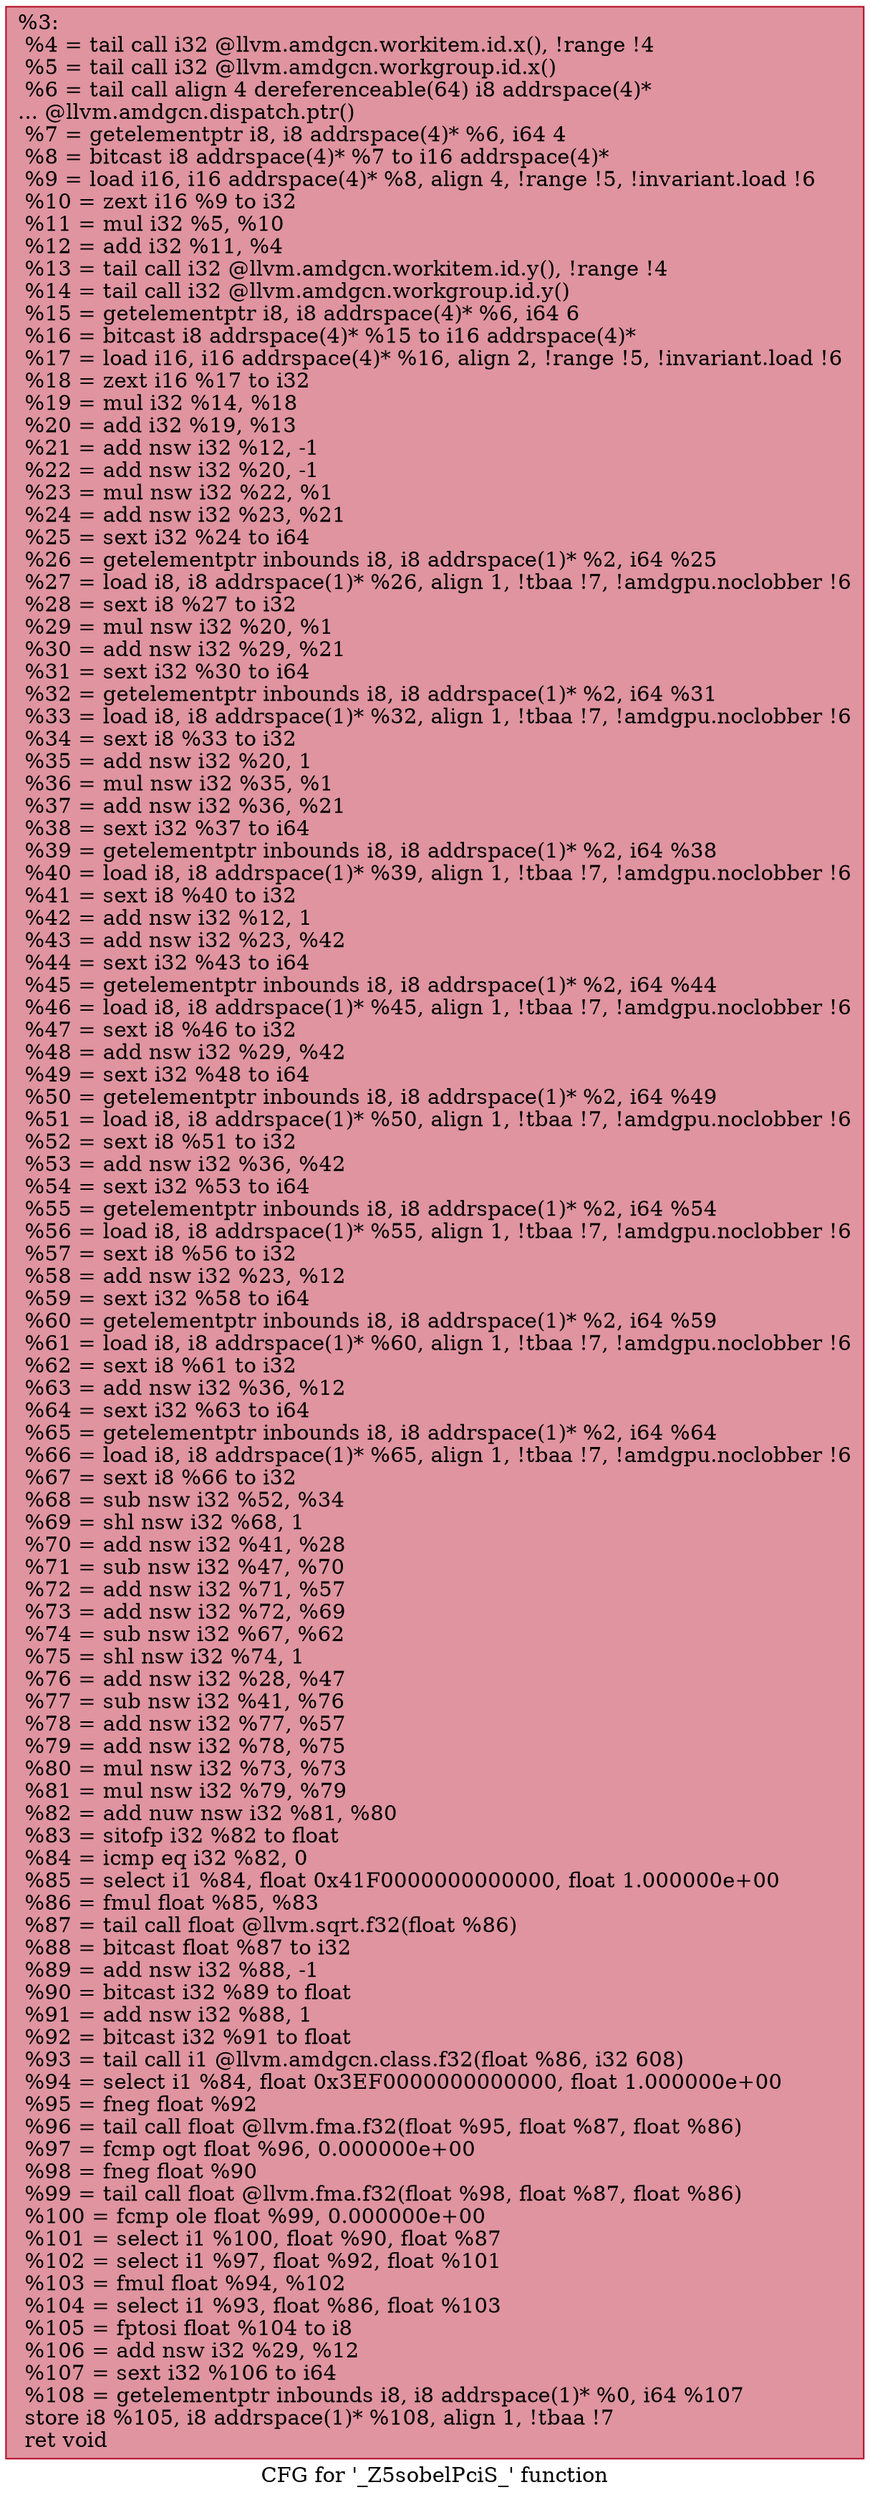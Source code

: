 digraph "CFG for '_Z5sobelPciS_' function" {
	label="CFG for '_Z5sobelPciS_' function";

	Node0x606bff0 [shape=record,color="#b70d28ff", style=filled, fillcolor="#b70d2870",label="{%3:\l  %4 = tail call i32 @llvm.amdgcn.workitem.id.x(), !range !4\l  %5 = tail call i32 @llvm.amdgcn.workgroup.id.x()\l  %6 = tail call align 4 dereferenceable(64) i8 addrspace(4)*\l... @llvm.amdgcn.dispatch.ptr()\l  %7 = getelementptr i8, i8 addrspace(4)* %6, i64 4\l  %8 = bitcast i8 addrspace(4)* %7 to i16 addrspace(4)*\l  %9 = load i16, i16 addrspace(4)* %8, align 4, !range !5, !invariant.load !6\l  %10 = zext i16 %9 to i32\l  %11 = mul i32 %5, %10\l  %12 = add i32 %11, %4\l  %13 = tail call i32 @llvm.amdgcn.workitem.id.y(), !range !4\l  %14 = tail call i32 @llvm.amdgcn.workgroup.id.y()\l  %15 = getelementptr i8, i8 addrspace(4)* %6, i64 6\l  %16 = bitcast i8 addrspace(4)* %15 to i16 addrspace(4)*\l  %17 = load i16, i16 addrspace(4)* %16, align 2, !range !5, !invariant.load !6\l  %18 = zext i16 %17 to i32\l  %19 = mul i32 %14, %18\l  %20 = add i32 %19, %13\l  %21 = add nsw i32 %12, -1\l  %22 = add nsw i32 %20, -1\l  %23 = mul nsw i32 %22, %1\l  %24 = add nsw i32 %23, %21\l  %25 = sext i32 %24 to i64\l  %26 = getelementptr inbounds i8, i8 addrspace(1)* %2, i64 %25\l  %27 = load i8, i8 addrspace(1)* %26, align 1, !tbaa !7, !amdgpu.noclobber !6\l  %28 = sext i8 %27 to i32\l  %29 = mul nsw i32 %20, %1\l  %30 = add nsw i32 %29, %21\l  %31 = sext i32 %30 to i64\l  %32 = getelementptr inbounds i8, i8 addrspace(1)* %2, i64 %31\l  %33 = load i8, i8 addrspace(1)* %32, align 1, !tbaa !7, !amdgpu.noclobber !6\l  %34 = sext i8 %33 to i32\l  %35 = add nsw i32 %20, 1\l  %36 = mul nsw i32 %35, %1\l  %37 = add nsw i32 %36, %21\l  %38 = sext i32 %37 to i64\l  %39 = getelementptr inbounds i8, i8 addrspace(1)* %2, i64 %38\l  %40 = load i8, i8 addrspace(1)* %39, align 1, !tbaa !7, !amdgpu.noclobber !6\l  %41 = sext i8 %40 to i32\l  %42 = add nsw i32 %12, 1\l  %43 = add nsw i32 %23, %42\l  %44 = sext i32 %43 to i64\l  %45 = getelementptr inbounds i8, i8 addrspace(1)* %2, i64 %44\l  %46 = load i8, i8 addrspace(1)* %45, align 1, !tbaa !7, !amdgpu.noclobber !6\l  %47 = sext i8 %46 to i32\l  %48 = add nsw i32 %29, %42\l  %49 = sext i32 %48 to i64\l  %50 = getelementptr inbounds i8, i8 addrspace(1)* %2, i64 %49\l  %51 = load i8, i8 addrspace(1)* %50, align 1, !tbaa !7, !amdgpu.noclobber !6\l  %52 = sext i8 %51 to i32\l  %53 = add nsw i32 %36, %42\l  %54 = sext i32 %53 to i64\l  %55 = getelementptr inbounds i8, i8 addrspace(1)* %2, i64 %54\l  %56 = load i8, i8 addrspace(1)* %55, align 1, !tbaa !7, !amdgpu.noclobber !6\l  %57 = sext i8 %56 to i32\l  %58 = add nsw i32 %23, %12\l  %59 = sext i32 %58 to i64\l  %60 = getelementptr inbounds i8, i8 addrspace(1)* %2, i64 %59\l  %61 = load i8, i8 addrspace(1)* %60, align 1, !tbaa !7, !amdgpu.noclobber !6\l  %62 = sext i8 %61 to i32\l  %63 = add nsw i32 %36, %12\l  %64 = sext i32 %63 to i64\l  %65 = getelementptr inbounds i8, i8 addrspace(1)* %2, i64 %64\l  %66 = load i8, i8 addrspace(1)* %65, align 1, !tbaa !7, !amdgpu.noclobber !6\l  %67 = sext i8 %66 to i32\l  %68 = sub nsw i32 %52, %34\l  %69 = shl nsw i32 %68, 1\l  %70 = add nsw i32 %41, %28\l  %71 = sub nsw i32 %47, %70\l  %72 = add nsw i32 %71, %57\l  %73 = add nsw i32 %72, %69\l  %74 = sub nsw i32 %67, %62\l  %75 = shl nsw i32 %74, 1\l  %76 = add nsw i32 %28, %47\l  %77 = sub nsw i32 %41, %76\l  %78 = add nsw i32 %77, %57\l  %79 = add nsw i32 %78, %75\l  %80 = mul nsw i32 %73, %73\l  %81 = mul nsw i32 %79, %79\l  %82 = add nuw nsw i32 %81, %80\l  %83 = sitofp i32 %82 to float\l  %84 = icmp eq i32 %82, 0\l  %85 = select i1 %84, float 0x41F0000000000000, float 1.000000e+00\l  %86 = fmul float %85, %83\l  %87 = tail call float @llvm.sqrt.f32(float %86)\l  %88 = bitcast float %87 to i32\l  %89 = add nsw i32 %88, -1\l  %90 = bitcast i32 %89 to float\l  %91 = add nsw i32 %88, 1\l  %92 = bitcast i32 %91 to float\l  %93 = tail call i1 @llvm.amdgcn.class.f32(float %86, i32 608)\l  %94 = select i1 %84, float 0x3EF0000000000000, float 1.000000e+00\l  %95 = fneg float %92\l  %96 = tail call float @llvm.fma.f32(float %95, float %87, float %86)\l  %97 = fcmp ogt float %96, 0.000000e+00\l  %98 = fneg float %90\l  %99 = tail call float @llvm.fma.f32(float %98, float %87, float %86)\l  %100 = fcmp ole float %99, 0.000000e+00\l  %101 = select i1 %100, float %90, float %87\l  %102 = select i1 %97, float %92, float %101\l  %103 = fmul float %94, %102\l  %104 = select i1 %93, float %86, float %103\l  %105 = fptosi float %104 to i8\l  %106 = add nsw i32 %29, %12\l  %107 = sext i32 %106 to i64\l  %108 = getelementptr inbounds i8, i8 addrspace(1)* %0, i64 %107\l  store i8 %105, i8 addrspace(1)* %108, align 1, !tbaa !7\l  ret void\l}"];
}
